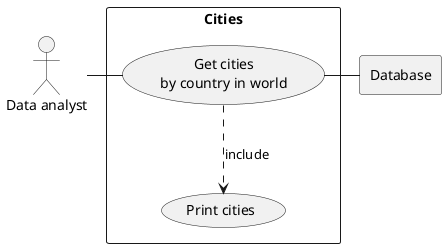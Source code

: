 @startuml

actor HR as "Data analyst"

rectangle Database

rectangle "Cities" {
    usecase UC4 as "Get cities
    by country in world"

    usecase UCa as "Print cities"

    HR - UC4
    UC4 ..> UCa : include
    UC4 - Database
}

@enduml